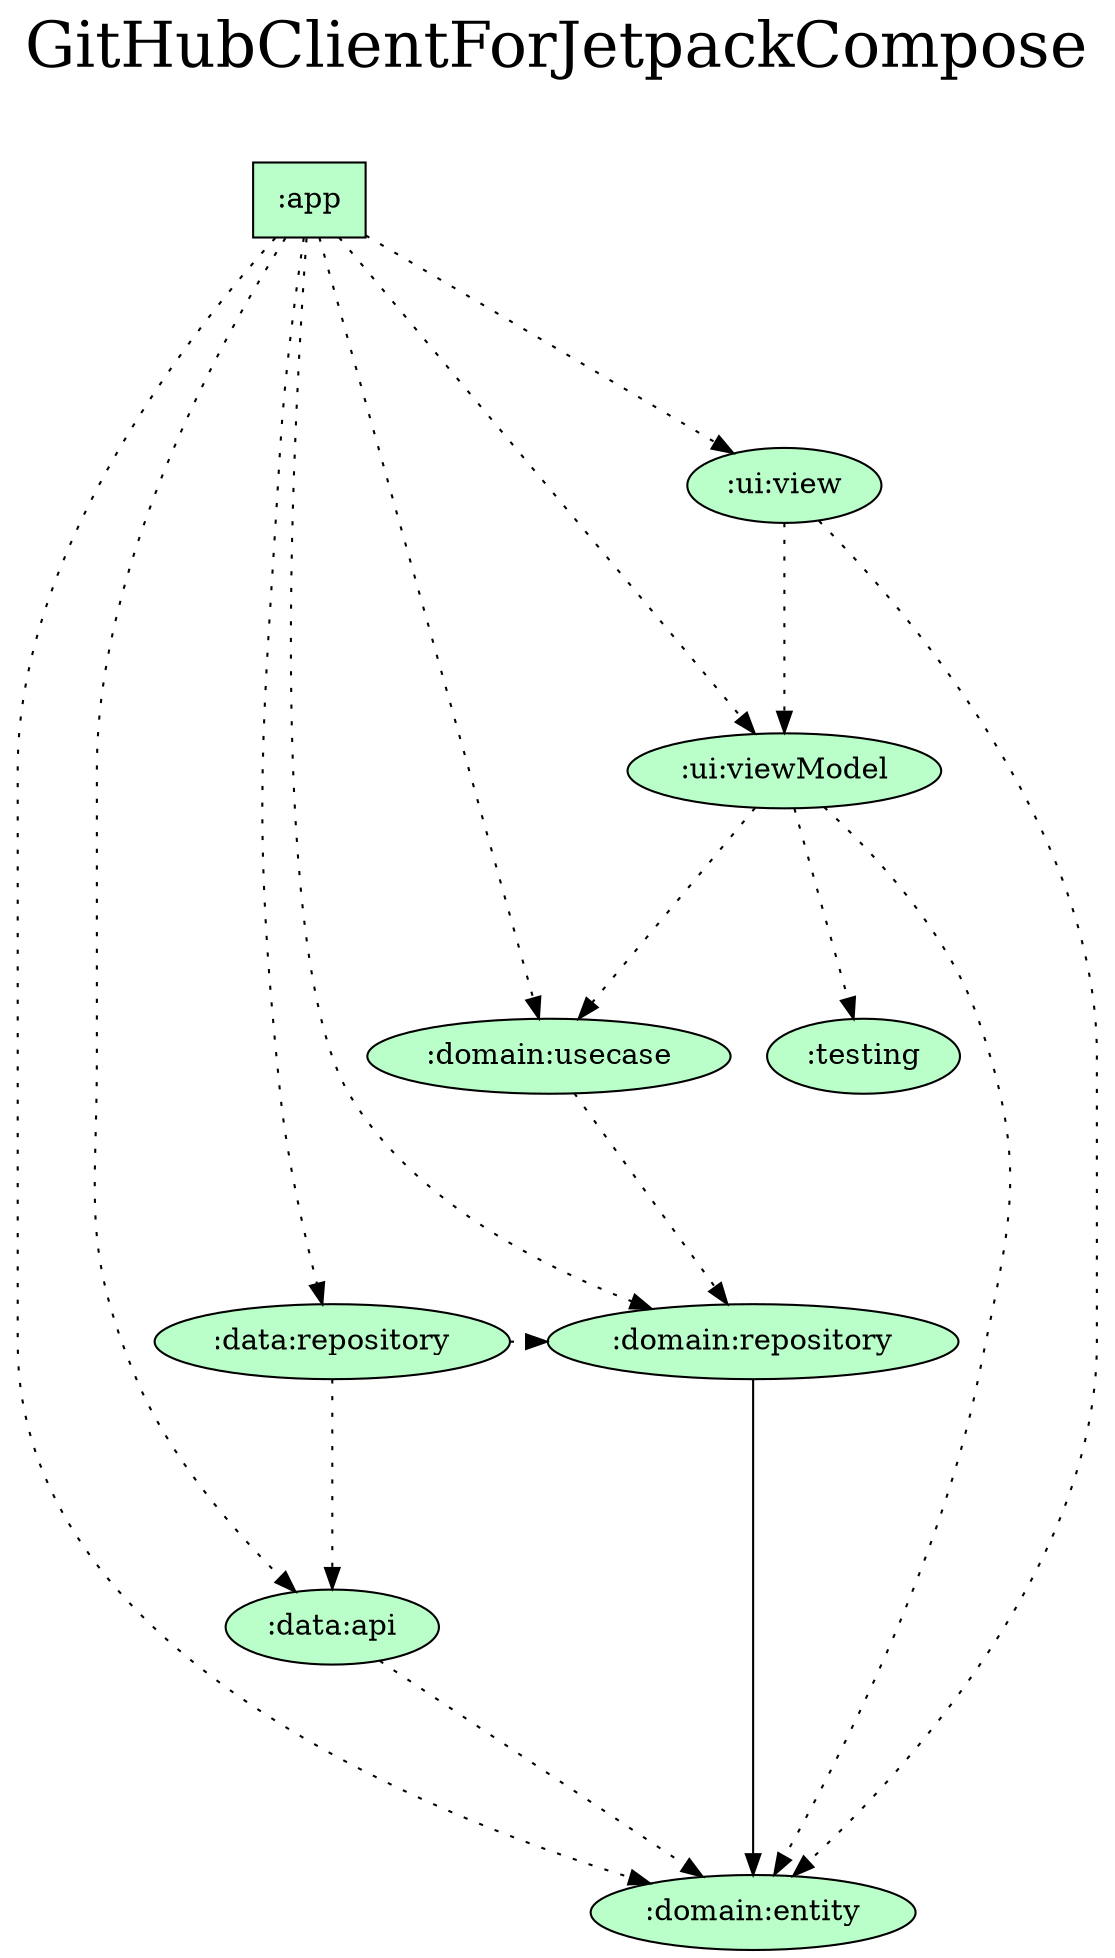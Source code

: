 digraph {
  graph [label="GitHubClientForJetpackCompose\n ",labelloc=t,fontsize=30,ranksep=1.4];
  node [style=filled, fillcolor="#bbbbbb"];
  rankdir=TB;

  # Projects

  ":app" [shape=box, fillcolor="#baffc9"];
  ":data:api" [fillcolor="#baffc9"];
  ":data:repository" [fillcolor="#baffc9"];
  ":domain:entity" [fillcolor="#baffc9"];
  ":domain:repository" [fillcolor="#baffc9"];
  ":domain:usecase" [fillcolor="#baffc9"];
  ":testing" [fillcolor="#baffc9"];
  ":ui:view" [fillcolor="#baffc9"];
  ":ui:viewModel" [fillcolor="#baffc9"];

  {rank = same; ":app";}

  {rank = same;}

  {rank = same;}

  {rank = same; ":data:repository"; ":domain:repository";}

  # Dependencies

  ":app" -> ":ui:view" [style=dotted]
  ":app" -> ":ui:viewModel" [style=dotted]
  ":app" -> ":data:api" [style=dotted]
  ":app" -> ":data:repository" [style=dotted]
  ":app" -> ":domain:usecase" [style=dotted]
  ":app" -> ":domain:entity" [style=dotted]
  ":app" -> ":domain:repository" [style=dotted]
  ":data:api" -> ":domain:entity" [style=dotted]
  ":data:repository" -> ":data:api" [style=dotted]
  ":data:repository" -> ":domain:repository" [style=dotted]
  ":domain:repository" -> ":domain:entity"
  ":domain:usecase" -> ":domain:repository" [style=dotted]
  ":ui:view" -> ":ui:viewModel" [style=dotted]
  ":ui:view" -> ":domain:entity" [style=dotted]
  ":ui:viewModel" -> ":domain:entity" [style=dotted]
  ":ui:viewModel" -> ":domain:usecase" [style=dotted]
  ":ui:viewModel" -> ":testing" [style=dotted]
}
